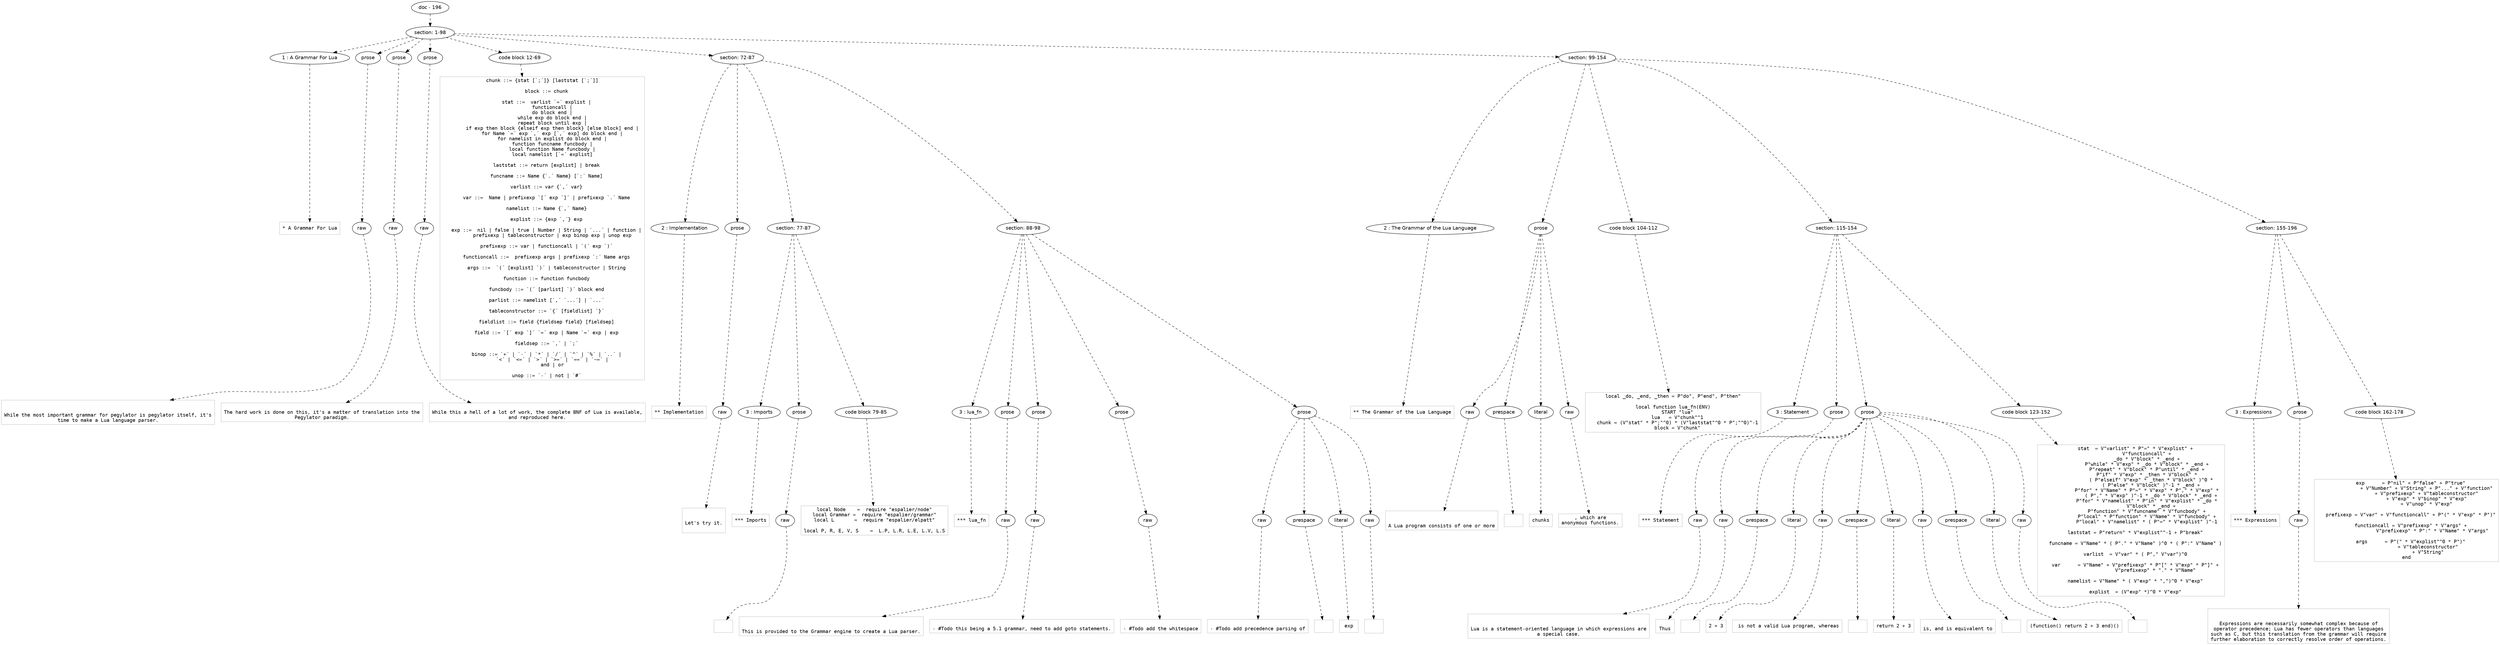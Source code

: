 digraph lpegNode {

node [fontname=Helvetica]
edge [style=dashed]

doc_0 [label="doc - 196"]


doc_0 -> { section_1}
{rank=same; section_1}

section_1 [label="section: 1-98"]


// END RANK doc_0

section_1 -> { header_2 prose_3 prose_4 prose_5 codeblock_6 section_7 section_8}
{rank=same; header_2 prose_3 prose_4 prose_5 codeblock_6 section_7 section_8}

header_2 [label="1 : A Grammar For Lua"]

prose_3 [label="prose"]

prose_4 [label="prose"]

prose_5 [label="prose"]

codeblock_6 [label="code block 12-69"]

section_7 [label="section: 72-87"]

section_8 [label="section: 99-154"]


// END RANK section_1

header_2 -> leaf_9
leaf_9  [color=Gray,shape=rectangle,fontname=Inconsolata,label="* A Grammar For Lua"]
// END RANK header_2

prose_3 -> { raw_10}
{rank=same; raw_10}

raw_10 [label="raw"]


// END RANK prose_3

raw_10 -> leaf_11
leaf_11  [color=Gray,shape=rectangle,fontname=Inconsolata,label="

While the most important grammar for pegylator is pegylator itself, it's
time to make a Lua language parser.
"]
// END RANK raw_10

prose_4 -> { raw_12}
{rank=same; raw_12}

raw_12 [label="raw"]


// END RANK prose_4

raw_12 -> leaf_13
leaf_13  [color=Gray,shape=rectangle,fontname=Inconsolata,label="
The hard work is done on this, it's a matter of translation into the
Pegylator paradigm.
"]
// END RANK raw_12

prose_5 -> { raw_14}
{rank=same; raw_14}

raw_14 [label="raw"]


// END RANK prose_5

raw_14 -> leaf_15
leaf_15  [color=Gray,shape=rectangle,fontname=Inconsolata,label="
While this a hell of a lot of work, the complete BNF of Lua is available,
and reproduced here.
"]
// END RANK raw_14

codeblock_6 -> leaf_16
leaf_16  [color=Gray,shape=rectangle,fontname=Inconsolata,label="chunk ::= {stat [`;´]} [laststat [`;´]]

   block ::= chunk

   stat ::=  varlist `=´ explist |
       functioncall |
       do block end |
       while exp do block end |
       repeat block until exp |
       if exp then block {elseif exp then block} [else block] end |
       for Name `=´ exp `,´ exp [`,´ exp] do block end |
       for namelist in explist do block end |
       function funcname funcbody |
       local function Name funcbody |
       local namelist [`=´ explist]

   laststat ::= return [explist] | break

   funcname ::= Name {`.´ Name} [`:´ Name]

   varlist ::= var {`,´ var}

   var ::=  Name | prefixexp `[´ exp `]´ | prefixexp `.´ Name

   namelist ::= Name {`,´ Name}

   explist ::= {exp `,´} exp

   exp ::=  nil | false | true | Number | String | `...´ | function |
       prefixexp | tableconstructor | exp binop exp | unop exp

   prefixexp ::= var | functioncall | `(´ exp `)´

   functioncall ::=  prefixexp args | prefixexp `:´ Name args

   args ::=  `(´ [explist] `)´ | tableconstructor | String

   function ::= function funcbody

   funcbody ::= `(´ [parlist] `)´ block end

   parlist ::= namelist [`,´ `...´] | `...´

   tableconstructor ::= `{´ [fieldlist] `}´

   fieldlist ::= field {fieldsep field} [fieldsep]

   field ::= `[´ exp `]´ `=´ exp | Name `=´ exp | exp

   fieldsep ::= `,´ | `;´

   binop ::= `+´ | `-´ | `*´ | `/´ | `^´ | `%´ | `..´ |
       `<´ | `<=´ | `>´ | `>=´ | `==´ | `~=´ |
       and | or

   unop ::= `-´ | not | `#´"]
// END RANK codeblock_6

section_7 -> { header_17 prose_18 section_19 section_20}
{rank=same; header_17 prose_18 section_19 section_20}

header_17 [label="2 : Implementation"]

prose_18 [label="prose"]

section_19 [label="section: 77-87"]

section_20 [label="section: 88-98"]


// END RANK section_7

header_17 -> leaf_21
leaf_21  [color=Gray,shape=rectangle,fontname=Inconsolata,label="** Implementation"]
// END RANK header_17

prose_18 -> { raw_22}
{rank=same; raw_22}

raw_22 [label="raw"]


// END RANK prose_18

raw_22 -> leaf_23
leaf_23  [color=Gray,shape=rectangle,fontname=Inconsolata,label="

Let's try it.

"]
// END RANK raw_22

section_19 -> { header_24 prose_25 codeblock_26}
{rank=same; header_24 prose_25 codeblock_26}

header_24 [label="3 : Imports"]

prose_25 [label="prose"]

codeblock_26 [label="code block 79-85"]


// END RANK section_19

header_24 -> leaf_27
leaf_27  [color=Gray,shape=rectangle,fontname=Inconsolata,label="*** Imports"]
// END RANK header_24

prose_25 -> { raw_28}
{rank=same; raw_28}

raw_28 [label="raw"]


// END RANK prose_25

raw_28 -> leaf_29
leaf_29  [color=Gray,shape=rectangle,fontname=Inconsolata,label="
"]
// END RANK raw_28

codeblock_26 -> leaf_30
leaf_30  [color=Gray,shape=rectangle,fontname=Inconsolata,label="local Node    =  require \"espalier/node\"
local Grammar =  require \"espalier/grammar\"
local L       =  require \"espalier/elpatt\"

local P, R, E, V, S    =  L.P, L.R, L.E, L.V, L.S"]
// END RANK codeblock_26

section_20 -> { header_31 prose_32 prose_33 prose_34 prose_35}
{rank=same; header_31 prose_32 prose_33 prose_34 prose_35}

header_31 [label="3 : lua_fn"]

prose_32 [label="prose"]

prose_33 [label="prose"]

prose_34 [label="prose"]

prose_35 [label="prose"]


// END RANK section_20

header_31 -> leaf_36
leaf_36  [color=Gray,shape=rectangle,fontname=Inconsolata,label="*** lua_fn"]
// END RANK header_31

prose_32 -> { raw_37}
{rank=same; raw_37}

raw_37 [label="raw"]


// END RANK prose_32

raw_37 -> leaf_38
leaf_38  [color=Gray,shape=rectangle,fontname=Inconsolata,label="

This is provided to the Grammar engine to create a Lua parser.
"]
// END RANK raw_37

prose_33 -> { raw_39}
{rank=same; raw_39}

raw_39 [label="raw"]


// END RANK prose_33

raw_39 -> leaf_40
leaf_40  [color=Gray,shape=rectangle,fontname=Inconsolata,label="
- #Todo this being a 5.1 grammar, need to add goto statements.
"]
// END RANK raw_39

prose_34 -> { raw_41}
{rank=same; raw_41}

raw_41 [label="raw"]


// END RANK prose_34

raw_41 -> leaf_42
leaf_42  [color=Gray,shape=rectangle,fontname=Inconsolata,label="
- #Todo add the whitespace
"]
// END RANK raw_41

prose_35 -> { raw_43 prespace_44 literal_45 raw_46}
{rank=same; raw_43 prespace_44 literal_45 raw_46}

raw_43 [label="raw"]

prespace_44 [label="prespace"]

literal_45 [label="literal"]

raw_46 [label="raw"]


// END RANK prose_35

raw_43 -> leaf_47
leaf_47  [color=Gray,shape=rectangle,fontname=Inconsolata,label="
- #Todo add precedence parsing of"]
// END RANK raw_43

prespace_44 -> leaf_48
leaf_48  [color=Gray,shape=rectangle,fontname=Inconsolata,label=" "]
// END RANK prespace_44

literal_45 -> leaf_49
leaf_49  [color=Gray,shape=rectangle,fontname=Inconsolata,label="exp"]
// END RANK literal_45

raw_46 -> leaf_50
leaf_50  [color=Gray,shape=rectangle,fontname=Inconsolata,label="

"]
// END RANK raw_46

section_8 -> { header_51 prose_52 codeblock_53 section_54 section_55}
{rank=same; header_51 prose_52 codeblock_53 section_54 section_55}

header_51 [label="2 : The Grammar of the Lua Language"]

prose_52 [label="prose"]

codeblock_53 [label="code block 104-112"]

section_54 [label="section: 115-154"]

section_55 [label="section: 155-196"]


// END RANK section_8

header_51 -> leaf_56
leaf_56  [color=Gray,shape=rectangle,fontname=Inconsolata,label="** The Grammar of the Lua Language"]
// END RANK header_51

prose_52 -> { raw_57 prespace_58 literal_59 raw_60}
{rank=same; raw_57 prespace_58 literal_59 raw_60}

raw_57 [label="raw"]

prespace_58 [label="prespace"]

literal_59 [label="literal"]

raw_60 [label="raw"]


// END RANK prose_52

raw_57 -> leaf_61
leaf_61  [color=Gray,shape=rectangle,fontname=Inconsolata,label="

A Lua program consists of one or more"]
// END RANK raw_57

prespace_58 -> leaf_62
leaf_62  [color=Gray,shape=rectangle,fontname=Inconsolata,label=" "]
// END RANK prespace_58

literal_59 -> leaf_63
leaf_63  [color=Gray,shape=rectangle,fontname=Inconsolata,label="chunks"]
// END RANK literal_59

raw_60 -> leaf_64
leaf_64  [color=Gray,shape=rectangle,fontname=Inconsolata,label=", which are
anonymous functions.
"]
// END RANK raw_60

codeblock_53 -> leaf_65
leaf_65  [color=Gray,shape=rectangle,fontname=Inconsolata,label="local _do, _end, _then = P\"do\", P\"end\", P\"then\"

local function lua_fn(ENV)
   START \"lua\"
   lua   = V\"chunk\"^1
   chunk = (V\"stat\" * P\";\"^0) * (V\"laststat\"^0 * P\";\"^0)^-1
   block = V\"chunk\""]
// END RANK codeblock_53

section_54 -> { header_66 prose_67 prose_68 codeblock_69}
{rank=same; header_66 prose_67 prose_68 codeblock_69}

header_66 [label="3 : Statement"]

prose_67 [label="prose"]

prose_68 [label="prose"]

codeblock_69 [label="code block 123-152"]


// END RANK section_54

header_66 -> leaf_70
leaf_70  [color=Gray,shape=rectangle,fontname=Inconsolata,label="*** Statement"]
// END RANK header_66

prose_67 -> { raw_71}
{rank=same; raw_71}

raw_71 [label="raw"]


// END RANK prose_67

raw_71 -> leaf_72
leaf_72  [color=Gray,shape=rectangle,fontname=Inconsolata,label="

Lua is a statement-oriented language in which expressions are
a special case.
"]
// END RANK raw_71

prose_68 -> { raw_73 prespace_74 literal_75 raw_76 prespace_77 literal_78 raw_79 prespace_80 literal_81 raw_82}
{rank=same; raw_73 prespace_74 literal_75 raw_76 prespace_77 literal_78 raw_79 prespace_80 literal_81 raw_82}

raw_73 [label="raw"]

prespace_74 [label="prespace"]

literal_75 [label="literal"]

raw_76 [label="raw"]

prespace_77 [label="prespace"]

literal_78 [label="literal"]

raw_79 [label="raw"]

prespace_80 [label="prespace"]

literal_81 [label="literal"]

raw_82 [label="raw"]


// END RANK prose_68

raw_73 -> leaf_83
leaf_83  [color=Gray,shape=rectangle,fontname=Inconsolata,label="
Thus"]
// END RANK raw_73

prespace_74 -> leaf_84
leaf_84  [color=Gray,shape=rectangle,fontname=Inconsolata,label=" "]
// END RANK prespace_74

literal_75 -> leaf_85
leaf_85  [color=Gray,shape=rectangle,fontname=Inconsolata,label="2 + 3"]
// END RANK literal_75

raw_76 -> leaf_86
leaf_86  [color=Gray,shape=rectangle,fontname=Inconsolata,label=" is not a valid Lua program, whereas"]
// END RANK raw_76

prespace_77 -> leaf_87
leaf_87  [color=Gray,shape=rectangle,fontname=Inconsolata,label=" "]
// END RANK prespace_77

literal_78 -> leaf_88
leaf_88  [color=Gray,shape=rectangle,fontname=Inconsolata,label="return 2 + 3"]
// END RANK literal_78

raw_79 -> leaf_89
leaf_89  [color=Gray,shape=rectangle,fontname=Inconsolata,label="
is, and is equivalent to"]
// END RANK raw_79

prespace_80 -> leaf_90
leaf_90  [color=Gray,shape=rectangle,fontname=Inconsolata,label=" "]
// END RANK prespace_80

literal_81 -> leaf_91
leaf_91  [color=Gray,shape=rectangle,fontname=Inconsolata,label="(function() return 2 + 3 end)()"]
// END RANK literal_81

raw_82 -> leaf_92
leaf_92  [color=Gray,shape=rectangle,fontname=Inconsolata,label="
"]
// END RANK raw_82

codeblock_69 -> leaf_93
leaf_93  [color=Gray,shape=rectangle,fontname=Inconsolata,label="   stat  = V\"varlist\" * P\"=\" * V\"explist\" +
           V\"functioncall\" +
           _do * V\"block\" * _end +
           P\"while\" * V\"exp\" * _do * V\"block\" * _end +
           P\"repeat\" * V\"block\" * P\"until\" * _end +
           P\"if\" * V\"exp\" * _then * V\"block\" *
              ( P\"elseif\" V\"exp\" * _then * V\"block\" )^0 *
              ( P\"else\" * V\"block\" )^-1 * _end +
           P\"for\" * V\"Name\" * P\"=\" * V\"exp\" * P\",\" * V\"exp\" *
              ( P\",\" * V\"exp\" )^-1 * _do * V\"block\" * _end +
           P\"for\" * V\"namelist\" * P\"in\" * V\"explist\" * _do *
              V\"block\" * _end +
           P\"function\" * V\"funcname\" * V\"funcbody\" +
           P\"local\" * P\"function\" * V\"Name\" * V\"funcbody\" +
           P\"local\" * V\"namelist\" * ( P\"=\" * V\"explist\" )^-1

   laststat = P\"return\" * V\"explist\"^-1 + P\"break\"

   funcname = V\"Name\" * ( P\".\" * V\"Name\" )^0 * ( P\":\" V\"Name\" )

   varlist  = V\"var\" * ( P\",\" V\"var\")^0

   var      = V\"Name\" + V\"prefixexp\" * P\"[\" * V\"exp\" * P\"]\" +
                 V\"prefixexp\" * \".\" * V\"Name\"

   namelist = V\"Name\" * ( V\"exp\" * \",\")^0 * V\"exp\"

   explist  = (V\"exp\" *)^0 * V\"exp\""]
// END RANK codeblock_69

section_55 -> { header_94 prose_95 codeblock_96}
{rank=same; header_94 prose_95 codeblock_96}

header_94 [label="3 : Expressions"]

prose_95 [label="prose"]

codeblock_96 [label="code block 162-178"]


// END RANK section_55

header_94 -> leaf_97
leaf_97  [color=Gray,shape=rectangle,fontname=Inconsolata,label="*** Expressions"]
// END RANK header_94

prose_95 -> { raw_98}
{rank=same; raw_98}

raw_98 [label="raw"]


// END RANK prose_95

raw_98 -> leaf_99
leaf_99  [color=Gray,shape=rectangle,fontname=Inconsolata,label="

Expressions are necessarily somewhat complex because of
operator precedence; Lua has fewer operators than languages
such as C, but this translation from the grammar will require
further elaboration to correctly resolve order of operations.
"]
// END RANK raw_98

codeblock_96 -> leaf_100
leaf_100  [color=Gray,shape=rectangle,fontname=Inconsolata,label="   exp      = P\"nil\" + P\"false\" + P\"true\"
              + V\"Number\" + V\"String\" + P\"...\" + V\"function\"
              + V\"prefixexp\" + V\"tableconstructor\"
              + V\"exp\" * V\"binop\" * V\"exp\"
              + V\"unop\" * V\"exp\"

   prefixexp = V\"var\" + V\"functioncall\" + P\"(\" * V\"exp\" * P\")\"

   functioncall = V\"prefixexp\" * V\"args\" +
                  V\"prefixexp\" * P\":\" * V\"Name\" * V\"args\"

   args      = P\"(\" * V\"explist\"^0 * P\")\"
               + V\"tableconstructor\"
               + V\"String\"
end"]
// END RANK codeblock_96


}
